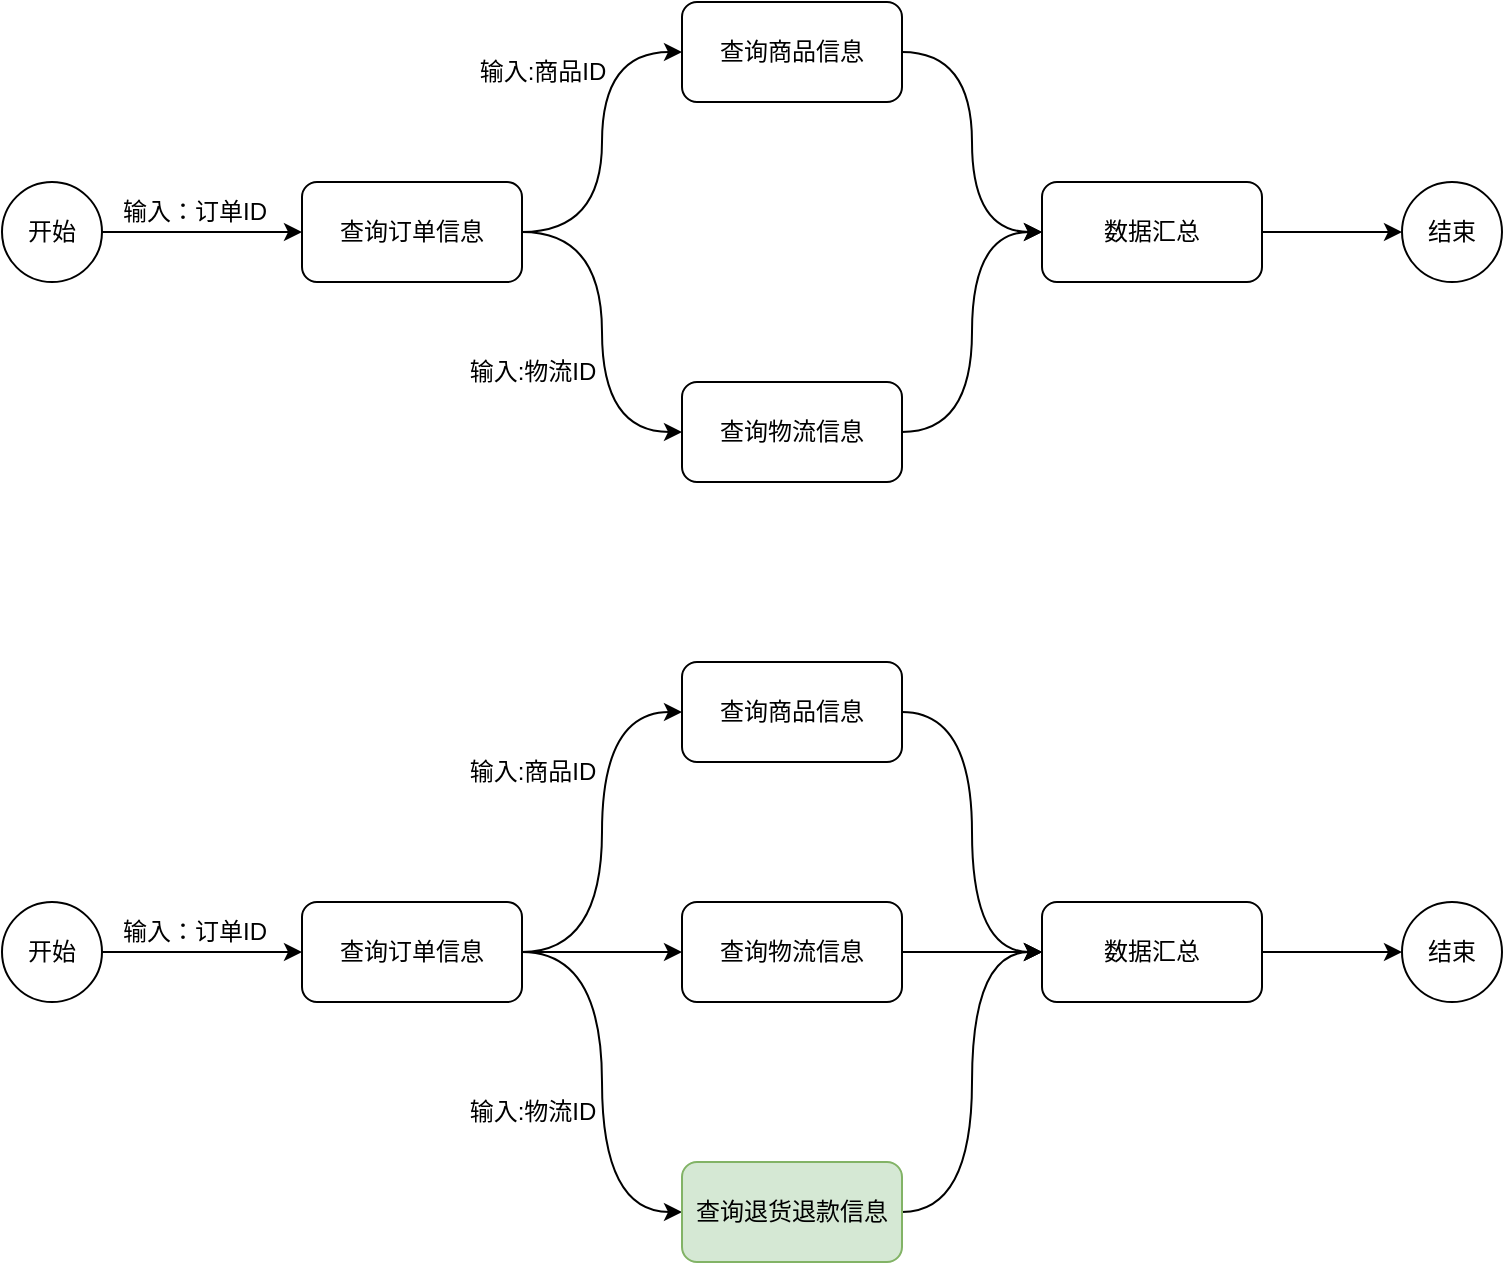 <mxfile version="22.1.16" type="github" pages="3">
  <diagram name="流程编排例子" id="ol_eQktwZQZwRvcVFY19">
    <mxGraphModel dx="1242" dy="748" grid="1" gridSize="10" guides="1" tooltips="1" connect="1" arrows="1" fold="1" page="1" pageScale="1" pageWidth="827" pageHeight="1169" math="0" shadow="0">
      <root>
        <mxCell id="0" />
        <mxCell id="1" parent="0" />
        <mxCell id="K46ZeSGSbYA9zP_GgB3r-6" style="edgeStyle=orthogonalEdgeStyle;rounded=0;orthogonalLoop=1;jettySize=auto;html=1;entryX=0;entryY=0.5;entryDx=0;entryDy=0;curved=1;" parent="1" source="K46ZeSGSbYA9zP_GgB3r-1" target="K46ZeSGSbYA9zP_GgB3r-5" edge="1">
          <mxGeometry relative="1" as="geometry" />
        </mxCell>
        <mxCell id="K46ZeSGSbYA9zP_GgB3r-8" style="edgeStyle=orthogonalEdgeStyle;rounded=0;orthogonalLoop=1;jettySize=auto;html=1;entryX=0;entryY=0.5;entryDx=0;entryDy=0;curved=1;" parent="1" source="K46ZeSGSbYA9zP_GgB3r-1" target="K46ZeSGSbYA9zP_GgB3r-7" edge="1">
          <mxGeometry relative="1" as="geometry" />
        </mxCell>
        <mxCell id="K46ZeSGSbYA9zP_GgB3r-1" value="查询订单信息" style="rounded=1;whiteSpace=wrap;html=1;" parent="1" vertex="1">
          <mxGeometry x="190" y="280" width="110" height="50" as="geometry" />
        </mxCell>
        <mxCell id="K46ZeSGSbYA9zP_GgB3r-3" style="edgeStyle=orthogonalEdgeStyle;rounded=0;orthogonalLoop=1;jettySize=auto;html=1;" parent="1" source="K46ZeSGSbYA9zP_GgB3r-2" target="K46ZeSGSbYA9zP_GgB3r-1" edge="1">
          <mxGeometry relative="1" as="geometry" />
        </mxCell>
        <mxCell id="K46ZeSGSbYA9zP_GgB3r-2" value="开始" style="ellipse;whiteSpace=wrap;html=1;aspect=fixed;" parent="1" vertex="1">
          <mxGeometry x="40" y="280" width="50" height="50" as="geometry" />
        </mxCell>
        <mxCell id="K46ZeSGSbYA9zP_GgB3r-4" value="输入：订单ID" style="text;html=1;align=center;verticalAlign=middle;resizable=0;points=[];autosize=1;strokeColor=none;fillColor=none;" parent="1" vertex="1">
          <mxGeometry x="86" y="280" width="100" height="30" as="geometry" />
        </mxCell>
        <mxCell id="K46ZeSGSbYA9zP_GgB3r-14" style="edgeStyle=orthogonalEdgeStyle;rounded=0;orthogonalLoop=1;jettySize=auto;html=1;entryX=0;entryY=0.5;entryDx=0;entryDy=0;elbow=vertical;curved=1;" parent="1" source="K46ZeSGSbYA9zP_GgB3r-5" target="K46ZeSGSbYA9zP_GgB3r-11" edge="1">
          <mxGeometry relative="1" as="geometry" />
        </mxCell>
        <mxCell id="K46ZeSGSbYA9zP_GgB3r-5" value="查询商品信息" style="rounded=1;whiteSpace=wrap;html=1;" parent="1" vertex="1">
          <mxGeometry x="380" y="190" width="110" height="50" as="geometry" />
        </mxCell>
        <mxCell id="K46ZeSGSbYA9zP_GgB3r-15" style="edgeStyle=orthogonalEdgeStyle;rounded=0;orthogonalLoop=1;jettySize=auto;html=1;entryX=0;entryY=0.5;entryDx=0;entryDy=0;curved=1;" parent="1" source="K46ZeSGSbYA9zP_GgB3r-7" target="K46ZeSGSbYA9zP_GgB3r-11" edge="1">
          <mxGeometry relative="1" as="geometry" />
        </mxCell>
        <mxCell id="K46ZeSGSbYA9zP_GgB3r-7" value="查询物流信息" style="rounded=1;whiteSpace=wrap;html=1;" parent="1" vertex="1">
          <mxGeometry x="380" y="380" width="110" height="50" as="geometry" />
        </mxCell>
        <mxCell id="K46ZeSGSbYA9zP_GgB3r-9" value="输入:商品ID" style="text;html=1;align=center;verticalAlign=middle;resizable=0;points=[];autosize=1;strokeColor=none;fillColor=none;" parent="1" vertex="1">
          <mxGeometry x="265" y="210" width="90" height="30" as="geometry" />
        </mxCell>
        <mxCell id="K46ZeSGSbYA9zP_GgB3r-10" value="输入:物流ID" style="text;html=1;align=center;verticalAlign=middle;resizable=0;points=[];autosize=1;strokeColor=none;fillColor=none;" parent="1" vertex="1">
          <mxGeometry x="260" y="360" width="90" height="30" as="geometry" />
        </mxCell>
        <mxCell id="K46ZeSGSbYA9zP_GgB3r-13" style="edgeStyle=orthogonalEdgeStyle;rounded=0;orthogonalLoop=1;jettySize=auto;html=1;curved=1;" parent="1" source="K46ZeSGSbYA9zP_GgB3r-11" target="K46ZeSGSbYA9zP_GgB3r-12" edge="1">
          <mxGeometry relative="1" as="geometry" />
        </mxCell>
        <mxCell id="K46ZeSGSbYA9zP_GgB3r-11" value="数据汇总" style="rounded=1;whiteSpace=wrap;html=1;" parent="1" vertex="1">
          <mxGeometry x="560" y="280" width="110" height="50" as="geometry" />
        </mxCell>
        <mxCell id="K46ZeSGSbYA9zP_GgB3r-12" value="结束" style="ellipse;whiteSpace=wrap;html=1;aspect=fixed;" parent="1" vertex="1">
          <mxGeometry x="740" y="280" width="50" height="50" as="geometry" />
        </mxCell>
        <mxCell id="K46ZeSGSbYA9zP_GgB3r-16" style="edgeStyle=orthogonalEdgeStyle;rounded=0;orthogonalLoop=1;jettySize=auto;html=1;entryX=0;entryY=0.5;entryDx=0;entryDy=0;curved=1;" parent="1" source="K46ZeSGSbYA9zP_GgB3r-18" target="K46ZeSGSbYA9zP_GgB3r-23" edge="1">
          <mxGeometry relative="1" as="geometry" />
        </mxCell>
        <mxCell id="K46ZeSGSbYA9zP_GgB3r-17" style="edgeStyle=orthogonalEdgeStyle;rounded=0;orthogonalLoop=1;jettySize=auto;html=1;entryX=0;entryY=0.5;entryDx=0;entryDy=0;curved=1;" parent="1" source="K46ZeSGSbYA9zP_GgB3r-18" target="K46ZeSGSbYA9zP_GgB3r-25" edge="1">
          <mxGeometry relative="1" as="geometry" />
        </mxCell>
        <mxCell id="K46ZeSGSbYA9zP_GgB3r-32" style="edgeStyle=orthogonalEdgeStyle;rounded=0;orthogonalLoop=1;jettySize=auto;html=1;entryX=0;entryY=0.5;entryDx=0;entryDy=0;" parent="1" source="K46ZeSGSbYA9zP_GgB3r-18" target="K46ZeSGSbYA9zP_GgB3r-31" edge="1">
          <mxGeometry relative="1" as="geometry" />
        </mxCell>
        <mxCell id="K46ZeSGSbYA9zP_GgB3r-18" value="查询订单信息" style="rounded=1;whiteSpace=wrap;html=1;" parent="1" vertex="1">
          <mxGeometry x="190" y="640" width="110" height="50" as="geometry" />
        </mxCell>
        <mxCell id="K46ZeSGSbYA9zP_GgB3r-19" style="edgeStyle=orthogonalEdgeStyle;rounded=0;orthogonalLoop=1;jettySize=auto;html=1;" parent="1" source="K46ZeSGSbYA9zP_GgB3r-20" target="K46ZeSGSbYA9zP_GgB3r-18" edge="1">
          <mxGeometry relative="1" as="geometry" />
        </mxCell>
        <mxCell id="K46ZeSGSbYA9zP_GgB3r-20" value="开始" style="ellipse;whiteSpace=wrap;html=1;aspect=fixed;" parent="1" vertex="1">
          <mxGeometry x="40" y="640" width="50" height="50" as="geometry" />
        </mxCell>
        <mxCell id="K46ZeSGSbYA9zP_GgB3r-21" value="输入：订单ID" style="text;html=1;align=center;verticalAlign=middle;resizable=0;points=[];autosize=1;strokeColor=none;fillColor=none;" parent="1" vertex="1">
          <mxGeometry x="86" y="640" width="100" height="30" as="geometry" />
        </mxCell>
        <mxCell id="K46ZeSGSbYA9zP_GgB3r-22" style="edgeStyle=orthogonalEdgeStyle;rounded=0;orthogonalLoop=1;jettySize=auto;html=1;entryX=0;entryY=0.5;entryDx=0;entryDy=0;elbow=vertical;curved=1;" parent="1" source="K46ZeSGSbYA9zP_GgB3r-23" target="K46ZeSGSbYA9zP_GgB3r-29" edge="1">
          <mxGeometry relative="1" as="geometry" />
        </mxCell>
        <mxCell id="K46ZeSGSbYA9zP_GgB3r-23" value="查询商品信息" style="rounded=1;whiteSpace=wrap;html=1;" parent="1" vertex="1">
          <mxGeometry x="380" y="520" width="110" height="50" as="geometry" />
        </mxCell>
        <mxCell id="K46ZeSGSbYA9zP_GgB3r-24" style="edgeStyle=orthogonalEdgeStyle;rounded=0;orthogonalLoop=1;jettySize=auto;html=1;entryX=0;entryY=0.5;entryDx=0;entryDy=0;curved=1;" parent="1" source="K46ZeSGSbYA9zP_GgB3r-25" target="K46ZeSGSbYA9zP_GgB3r-29" edge="1">
          <mxGeometry relative="1" as="geometry" />
        </mxCell>
        <mxCell id="K46ZeSGSbYA9zP_GgB3r-25" value="查询退货退款信息" style="rounded=1;whiteSpace=wrap;html=1;fillColor=#d5e8d4;strokeColor=#82b366;" parent="1" vertex="1">
          <mxGeometry x="380" y="770" width="110" height="50" as="geometry" />
        </mxCell>
        <mxCell id="K46ZeSGSbYA9zP_GgB3r-26" value="输入:商品ID" style="text;html=1;align=center;verticalAlign=middle;resizable=0;points=[];autosize=1;strokeColor=none;fillColor=none;" parent="1" vertex="1">
          <mxGeometry x="260" y="560" width="90" height="30" as="geometry" />
        </mxCell>
        <mxCell id="K46ZeSGSbYA9zP_GgB3r-27" value="输入:物流ID" style="text;html=1;align=center;verticalAlign=middle;resizable=0;points=[];autosize=1;strokeColor=none;fillColor=none;" parent="1" vertex="1">
          <mxGeometry x="260" y="730" width="90" height="30" as="geometry" />
        </mxCell>
        <mxCell id="K46ZeSGSbYA9zP_GgB3r-28" style="edgeStyle=orthogonalEdgeStyle;rounded=0;orthogonalLoop=1;jettySize=auto;html=1;curved=1;" parent="1" source="K46ZeSGSbYA9zP_GgB3r-29" target="K46ZeSGSbYA9zP_GgB3r-30" edge="1">
          <mxGeometry relative="1" as="geometry" />
        </mxCell>
        <mxCell id="K46ZeSGSbYA9zP_GgB3r-29" value="数据汇总" style="rounded=1;whiteSpace=wrap;html=1;" parent="1" vertex="1">
          <mxGeometry x="560" y="640" width="110" height="50" as="geometry" />
        </mxCell>
        <mxCell id="K46ZeSGSbYA9zP_GgB3r-30" value="结束" style="ellipse;whiteSpace=wrap;html=1;aspect=fixed;" parent="1" vertex="1">
          <mxGeometry x="740" y="640" width="50" height="50" as="geometry" />
        </mxCell>
        <mxCell id="K46ZeSGSbYA9zP_GgB3r-33" style="edgeStyle=orthogonalEdgeStyle;rounded=0;orthogonalLoop=1;jettySize=auto;html=1;entryX=0;entryY=0.5;entryDx=0;entryDy=0;" parent="1" source="K46ZeSGSbYA9zP_GgB3r-31" target="K46ZeSGSbYA9zP_GgB3r-29" edge="1">
          <mxGeometry relative="1" as="geometry" />
        </mxCell>
        <mxCell id="K46ZeSGSbYA9zP_GgB3r-31" value="查询物流信息" style="rounded=1;whiteSpace=wrap;html=1;" parent="1" vertex="1">
          <mxGeometry x="380" y="640" width="110" height="50" as="geometry" />
        </mxCell>
      </root>
    </mxGraphModel>
  </diagram>
  <diagram id="YYdKczj8alQIQbmwcx3S" name="节点实现">
    <mxGraphModel dx="1242" dy="748" grid="1" gridSize="10" guides="1" tooltips="1" connect="1" arrows="1" fold="1" page="1" pageScale="1" pageWidth="827" pageHeight="1169" math="0" shadow="0">
      <root>
        <mxCell id="0" />
        <mxCell id="1" parent="0" />
        <mxCell id="CKtgAVlGShdodyZumZw0-1" value="节点代码实现" style="rounded=1;whiteSpace=wrap;html=1;fontSize=15;" parent="1" vertex="1">
          <mxGeometry x="320" y="250" width="140" height="90" as="geometry" />
        </mxCell>
        <mxCell id="CKtgAVlGShdodyZumZw0-2" value="" style="shape=flexArrow;endArrow=classic;html=1;rounded=0;fontSize=15;" parent="1" edge="1">
          <mxGeometry width="50" height="50" relative="1" as="geometry">
            <mxPoint x="390" y="162" as="sourcePoint" />
            <mxPoint x="390" y="242" as="targetPoint" />
          </mxGeometry>
        </mxCell>
        <mxCell id="CKtgAVlGShdodyZumZw0-3" value="节点配置" style="text;html=1;align=center;verticalAlign=middle;resizable=0;points=[];autosize=1;strokeColor=none;fillColor=none;fontSize=15;" parent="1" vertex="1">
          <mxGeometry x="350" y="130" width="80" height="30" as="geometry" />
        </mxCell>
        <mxCell id="CKtgAVlGShdodyZumZw0-4" value="" style="shape=flexArrow;endArrow=classic;html=1;rounded=0;fontSize=15;" parent="1" edge="1">
          <mxGeometry width="50" height="50" relative="1" as="geometry">
            <mxPoint x="220" y="294.5" as="sourcePoint" />
            <mxPoint x="310" y="294.5" as="targetPoint" />
          </mxGeometry>
        </mxCell>
        <mxCell id="CKtgAVlGShdodyZumZw0-5" value="节点运行上下文" style="text;html=1;align=center;verticalAlign=middle;resizable=0;points=[];autosize=1;strokeColor=none;fillColor=none;fontSize=15;" parent="1" vertex="1">
          <mxGeometry x="90" y="280" width="130" height="30" as="geometry" />
        </mxCell>
        <mxCell id="CKtgAVlGShdodyZumZw0-6" value="" style="shape=flexArrow;endArrow=classic;html=1;rounded=0;fontSize=15;" parent="1" edge="1">
          <mxGeometry width="50" height="50" relative="1" as="geometry">
            <mxPoint x="470" y="294.5" as="sourcePoint" />
            <mxPoint x="560" y="294.5" as="targetPoint" />
          </mxGeometry>
        </mxCell>
        <mxCell id="CKtgAVlGShdodyZumZw0-7" value="流程上下文" style="text;html=1;align=center;verticalAlign=middle;resizable=0;points=[];autosize=1;strokeColor=none;fillColor=none;fontSize=15;" parent="1" vertex="1">
          <mxGeometry x="565" y="280" width="100" height="30" as="geometry" />
        </mxCell>
      </root>
    </mxGraphModel>
  </diagram>
  <diagram id="-xSp-wMzAsUdIjLr5xRB" name="fastflow设计">
    <mxGraphModel dx="1242" dy="748" grid="1" gridSize="10" guides="1" tooltips="1" connect="1" arrows="1" fold="1" page="1" pageScale="1" pageWidth="827" pageHeight="1169" math="0" shadow="0">
      <root>
        <mxCell id="0" />
        <mxCell id="1" parent="0" />
        <mxCell id="gN2qYr1YXYZkUBfvpwxe-1" value="&lt;b&gt;&lt;font style=&quot;font-size: 14px;&quot;&gt;fast flow&lt;/font&gt;&lt;/b&gt;" style="rounded=0;whiteSpace=wrap;html=1;verticalAlign=top;" vertex="1" parent="1">
          <mxGeometry x="124" y="200" width="520" height="350" as="geometry" />
        </mxCell>
        <mxCell id="gN2qYr1YXYZkUBfvpwxe-2" value="&lt;b&gt;&lt;font style=&quot;font-size: 14px;&quot;&gt;event bus&lt;/font&gt;&lt;/b&gt;" style="rounded=0;whiteSpace=wrap;html=1;verticalAlign=top;" vertex="1" parent="1">
          <mxGeometry x="124" y="40" width="510" height="90" as="geometry" />
        </mxCell>
        <mxCell id="gN2qYr1YXYZkUBfvpwxe-3" value="subscriber regiester" style="rounded=1;whiteSpace=wrap;html=1;" vertex="1" parent="1">
          <mxGeometry x="164" y="70" width="100" height="40" as="geometry" />
        </mxCell>
        <mxCell id="gN2qYr1YXYZkUBfvpwxe-4" value="事件调度" style="rounded=0;orthogonalLoop=1;jettySize=auto;html=1;exitX=0.5;exitY=0;exitDx=0;exitDy=0;entryX=0.75;entryY=0;entryDx=0;entryDy=0;" edge="1" parent="1" source="gN2qYr1YXYZkUBfvpwxe-5" target="gN2qYr1YXYZkUBfvpwxe-14">
          <mxGeometry relative="1" as="geometry" />
        </mxCell>
        <mxCell id="gN2qYr1YXYZkUBfvpwxe-5" value="event&amp;nbsp;&lt;br&gt;dispatcher" style="rounded=1;whiteSpace=wrap;html=1;" vertex="1" parent="1">
          <mxGeometry x="324.5" y="70" width="100" height="40" as="geometry" />
        </mxCell>
        <mxCell id="gN2qYr1YXYZkUBfvpwxe-6" value="event post" style="rounded=1;whiteSpace=wrap;html=1;" vertex="1" parent="1">
          <mxGeometry x="496.5" y="70" width="100" height="40" as="geometry" />
        </mxCell>
        <mxCell id="gN2qYr1YXYZkUBfvpwxe-7" value="执行中发布事件" style="rounded=0;orthogonalLoop=1;jettySize=auto;html=1;exitX=0.5;exitY=0;exitDx=0;exitDy=0;entryX=0.5;entryY=1;entryDx=0;entryDy=0;" edge="1" parent="1" source="gN2qYr1YXYZkUBfvpwxe-8" target="gN2qYr1YXYZkUBfvpwxe-6">
          <mxGeometry relative="1" as="geometry">
            <mxPoint x="552" y="520" as="targetPoint" />
          </mxGeometry>
        </mxCell>
        <mxCell id="gN2qYr1YXYZkUBfvpwxe-8" value="flow execute" style="rounded=0;whiteSpace=wrap;html=1;verticalAlign=top;" vertex="1" parent="1">
          <mxGeometry x="484" y="230" width="150" height="220" as="geometry" />
        </mxCell>
        <mxCell id="gN2qYr1YXYZkUBfvpwxe-9" value="parallel gateway&amp;nbsp;" style="rounded=1;whiteSpace=wrap;html=1;" vertex="1" parent="1">
          <mxGeometry x="496.5" y="289.5" width="125" height="22" as="geometry" />
        </mxCell>
        <mxCell id="gN2qYr1YXYZkUBfvpwxe-10" value="exclusive gateway&amp;nbsp;" style="rounded=1;whiteSpace=wrap;html=1;" vertex="1" parent="1">
          <mxGeometry x="496.5" y="321.5" width="125" height="21" as="geometry" />
        </mxCell>
        <mxCell id="gN2qYr1YXYZkUBfvpwxe-11" value="flow config" style="rounded=1;whiteSpace=wrap;html=1;" vertex="1" parent="1">
          <mxGeometry x="496.5" y="258" width="125" height="22" as="geometry" />
        </mxCell>
        <mxCell id="gN2qYr1YXYZkUBfvpwxe-12" style="edgeStyle=orthogonalEdgeStyle;rounded=0;orthogonalLoop=1;jettySize=auto;html=1;exitX=1;exitY=0.5;exitDx=0;exitDy=0;entryX=0;entryY=0.5;entryDx=0;entryDy=0;" edge="1" parent="1" source="gN2qYr1YXYZkUBfvpwxe-14" target="gN2qYr1YXYZkUBfvpwxe-20">
          <mxGeometry relative="1" as="geometry" />
        </mxCell>
        <mxCell id="gN2qYr1YXYZkUBfvpwxe-13" value="订阅" style="rounded=0;orthogonalLoop=1;jettySize=auto;html=1;exitX=0.5;exitY=0;exitDx=0;exitDy=0;entryX=0.5;entryY=1;entryDx=0;entryDy=0;" edge="1" parent="1" source="gN2qYr1YXYZkUBfvpwxe-14" target="gN2qYr1YXYZkUBfvpwxe-3">
          <mxGeometry relative="1" as="geometry" />
        </mxCell>
        <mxCell id="gN2qYr1YXYZkUBfvpwxe-14" value="flow event subscriber" style="rounded=0;whiteSpace=wrap;html=1;verticalAlign=top;" vertex="1" parent="1">
          <mxGeometry x="139" y="230" width="150" height="220" as="geometry" />
        </mxCell>
        <mxCell id="gN2qYr1YXYZkUBfvpwxe-15" value="startFlow event" style="rounded=1;whiteSpace=wrap;html=1;" vertex="1" parent="1">
          <mxGeometry x="151.5" y="260" width="125" height="35" as="geometry" />
        </mxCell>
        <mxCell id="gN2qYr1YXYZkUBfvpwxe-16" value="endFlow event" style="rounded=1;whiteSpace=wrap;html=1;" vertex="1" parent="1">
          <mxGeometry x="151.5" y="307.5" width="125" height="35" as="geometry" />
        </mxCell>
        <mxCell id="gN2qYr1YXYZkUBfvpwxe-17" value="nextNode event" style="rounded=1;whiteSpace=wrap;html=1;" vertex="1" parent="1">
          <mxGeometry x="151.5" y="355" width="125" height="35" as="geometry" />
        </mxCell>
        <mxCell id="gN2qYr1YXYZkUBfvpwxe-18" value="nodeComplete event" style="rounded=1;whiteSpace=wrap;html=1;" vertex="1" parent="1">
          <mxGeometry x="151.5" y="402" width="125" height="35" as="geometry" />
        </mxCell>
        <mxCell id="gN2qYr1YXYZkUBfvpwxe-19" style="edgeStyle=orthogonalEdgeStyle;rounded=0;orthogonalLoop=1;jettySize=auto;html=1;exitX=1;exitY=0.5;exitDx=0;exitDy=0;entryX=0;entryY=0.5;entryDx=0;entryDy=0;" edge="1" parent="1" source="gN2qYr1YXYZkUBfvpwxe-20" target="gN2qYr1YXYZkUBfvpwxe-8">
          <mxGeometry relative="1" as="geometry" />
        </mxCell>
        <mxCell id="gN2qYr1YXYZkUBfvpwxe-32" style="rounded=0;orthogonalLoop=1;jettySize=auto;html=1;entryX=0.5;entryY=0;entryDx=0;entryDy=0;" edge="1" parent="1" source="gN2qYr1YXYZkUBfvpwxe-20" target="gN2qYr1YXYZkUBfvpwxe-28">
          <mxGeometry relative="1" as="geometry" />
        </mxCell>
        <mxCell id="gN2qYr1YXYZkUBfvpwxe-20" value="flow instance" style="rounded=0;whiteSpace=wrap;html=1;verticalAlign=top;" vertex="1" parent="1">
          <mxGeometry x="312" y="230" width="150" height="220" as="geometry" />
        </mxCell>
        <mxCell id="gN2qYr1YXYZkUBfvpwxe-21" value="startFlow handle" style="rounded=1;whiteSpace=wrap;html=1;" vertex="1" parent="1">
          <mxGeometry x="324.5" y="260" width="125" height="35" as="geometry" />
        </mxCell>
        <mxCell id="gN2qYr1YXYZkUBfvpwxe-22" value="eventFlow handle" style="rounded=1;whiteSpace=wrap;html=1;" vertex="1" parent="1">
          <mxGeometry x="324.5" y="307.5" width="125" height="35" as="geometry" />
        </mxCell>
        <mxCell id="gN2qYr1YXYZkUBfvpwxe-23" value="nextNode handle" style="rounded=1;whiteSpace=wrap;html=1;" vertex="1" parent="1">
          <mxGeometry x="324.5" y="355" width="125" height="35" as="geometry" />
        </mxCell>
        <mxCell id="gN2qYr1YXYZkUBfvpwxe-24" value="nodeComplete handle" style="rounded=1;whiteSpace=wrap;html=1;" vertex="1" parent="1">
          <mxGeometry x="324.5" y="402" width="125" height="35" as="geometry" />
        </mxCell>
        <mxCell id="gN2qYr1YXYZkUBfvpwxe-25" value="node processors" style="rounded=0;whiteSpace=wrap;html=1;verticalAlign=top;" vertex="1" parent="1">
          <mxGeometry x="496.5" y="352" width="127.5" height="90" as="geometry" />
        </mxCell>
        <mxCell id="gN2qYr1YXYZkUBfvpwxe-26" value="……" style="rounded=1;whiteSpace=wrap;html=1;" vertex="1" parent="1">
          <mxGeometry x="510.25" y="390" width="100" height="30" as="geometry" />
        </mxCell>
        <mxCell id="gN2qYr1YXYZkUBfvpwxe-28" value="flow context" style="rounded=0;whiteSpace=wrap;html=1;" vertex="1" parent="1">
          <mxGeometry x="141" y="474" width="491" height="60" as="geometry" />
        </mxCell>
        <mxCell id="gN2qYr1YXYZkUBfvpwxe-31" style="edgeStyle=orthogonalEdgeStyle;rounded=0;orthogonalLoop=1;jettySize=auto;html=1;exitX=0.5;exitY=1;exitDx=0;exitDy=0;entryX=0.859;entryY=0.033;entryDx=0;entryDy=0;entryPerimeter=0;" edge="1" parent="1" source="gN2qYr1YXYZkUBfvpwxe-8" target="gN2qYr1YXYZkUBfvpwxe-28">
          <mxGeometry relative="1" as="geometry" />
        </mxCell>
      </root>
    </mxGraphModel>
  </diagram>
</mxfile>
